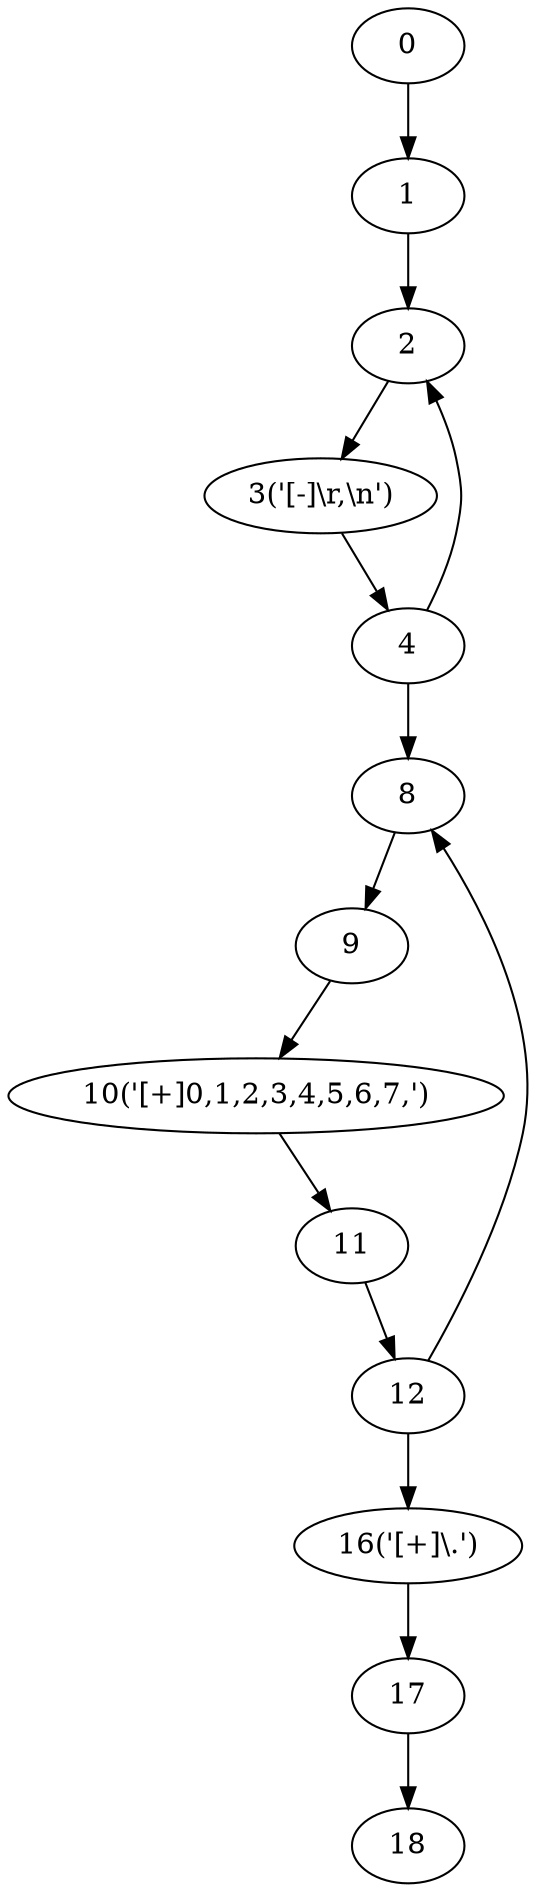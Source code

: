 digraph g {
	0 ;
	1 ;
	2 ;
	3 [label="3('[-]\\r,\\n')"];
	4 ;
	8 ;
	9 ;
	10 [label="10('[+]0,1,2,3,4,5,6,7,')"];
	11 ;
	12 ;
	16 [label="16('[+]\\.')"];
	17 ;
	18 ;
	0->1;
	1->2;
	4->2;
	2->3;
	3->4;
	4->8;
	12->8;
	8->9;
	9->10;
	10->11;
	11->12;
	12->16;
	16->17;
	17->18;
}
